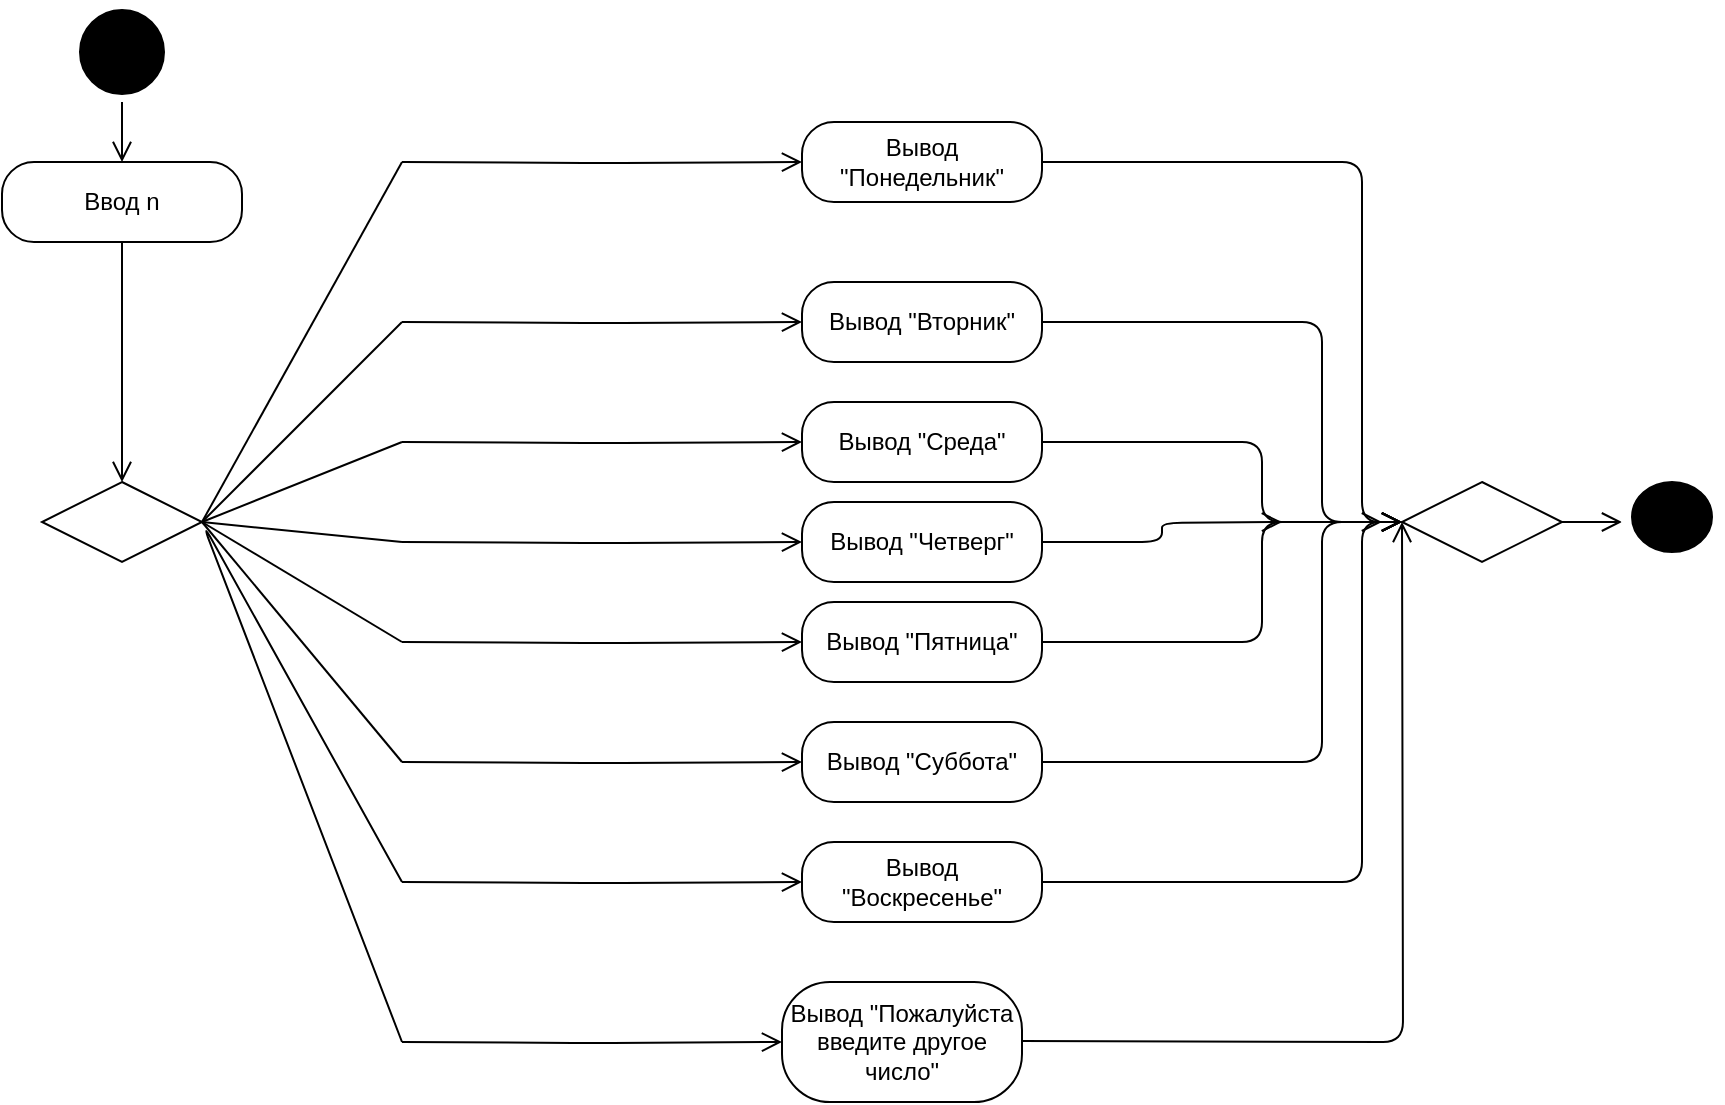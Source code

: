 <mxfile version="14.1.8" type="github">
  <diagram name="Page-1" id="0783ab3e-0a74-02c8-0abd-f7b4e66b4bec">
    <mxGraphModel dx="1038" dy="575" grid="1" gridSize="10" guides="1" tooltips="1" connect="1" arrows="1" fold="1" page="1" pageScale="1" pageWidth="850" pageHeight="1100" background="#ffffff" math="0" shadow="0">
      <root>
        <mxCell id="0" />
        <mxCell id="1" parent="0" />
        <mxCell id="wZuR5OgI6JG0wlKZmm4E-5" value="" style="ellipse;html=1;shape=startState;fillColor=#000000;" vertex="1" parent="1">
          <mxGeometry x="75" y="40" width="50" height="50" as="geometry" />
        </mxCell>
        <mxCell id="wZuR5OgI6JG0wlKZmm4E-6" value="" style="edgeStyle=orthogonalEdgeStyle;html=1;verticalAlign=bottom;endArrow=open;endSize=8;" edge="1" source="wZuR5OgI6JG0wlKZmm4E-5" parent="1">
          <mxGeometry relative="1" as="geometry">
            <mxPoint x="100" y="120" as="targetPoint" />
          </mxGeometry>
        </mxCell>
        <mxCell id="wZuR5OgI6JG0wlKZmm4E-7" value="Ввод n" style="rounded=1;whiteSpace=wrap;html=1;arcSize=40;" vertex="1" parent="1">
          <mxGeometry x="40" y="120" width="120" height="40" as="geometry" />
        </mxCell>
        <mxCell id="wZuR5OgI6JG0wlKZmm4E-8" value="" style="edgeStyle=orthogonalEdgeStyle;html=1;verticalAlign=bottom;endArrow=open;endSize=8;" edge="1" source="wZuR5OgI6JG0wlKZmm4E-7" parent="1" target="wZuR5OgI6JG0wlKZmm4E-15">
          <mxGeometry relative="1" as="geometry">
            <mxPoint x="100" y="300" as="targetPoint" />
          </mxGeometry>
        </mxCell>
        <mxCell id="wZuR5OgI6JG0wlKZmm4E-15" value="" style="rhombus;whiteSpace=wrap;html=1;fillColor=#FFFFFF;" vertex="1" parent="1">
          <mxGeometry x="60" y="280" width="80" height="40" as="geometry" />
        </mxCell>
        <mxCell id="wZuR5OgI6JG0wlKZmm4E-16" value="" style="endArrow=none;html=1;strokeColor=#000000;" edge="1" parent="1">
          <mxGeometry width="50" height="50" relative="1" as="geometry">
            <mxPoint x="140" y="300" as="sourcePoint" />
            <mxPoint x="240" y="120" as="targetPoint" />
          </mxGeometry>
        </mxCell>
        <mxCell id="wZuR5OgI6JG0wlKZmm4E-17" value="" style="endArrow=none;html=1;strokeColor=#000000;" edge="1" parent="1">
          <mxGeometry width="50" height="50" relative="1" as="geometry">
            <mxPoint x="140" y="300" as="sourcePoint" />
            <mxPoint x="240" y="200" as="targetPoint" />
          </mxGeometry>
        </mxCell>
        <mxCell id="wZuR5OgI6JG0wlKZmm4E-18" value="" style="endArrow=none;html=1;strokeColor=#000000;" edge="1" parent="1">
          <mxGeometry width="50" height="50" relative="1" as="geometry">
            <mxPoint x="140" y="300" as="sourcePoint" />
            <mxPoint x="240" y="260" as="targetPoint" />
          </mxGeometry>
        </mxCell>
        <mxCell id="wZuR5OgI6JG0wlKZmm4E-19" value="" style="endArrow=none;html=1;strokeColor=#000000;" edge="1" parent="1">
          <mxGeometry width="50" height="50" relative="1" as="geometry">
            <mxPoint x="140" y="300" as="sourcePoint" />
            <mxPoint x="240" y="310" as="targetPoint" />
          </mxGeometry>
        </mxCell>
        <mxCell id="wZuR5OgI6JG0wlKZmm4E-20" value="" style="endArrow=none;html=1;strokeColor=#000000;" edge="1" parent="1">
          <mxGeometry width="50" height="50" relative="1" as="geometry">
            <mxPoint x="140" y="300" as="sourcePoint" />
            <mxPoint x="240" y="360" as="targetPoint" />
          </mxGeometry>
        </mxCell>
        <mxCell id="wZuR5OgI6JG0wlKZmm4E-21" value="" style="endArrow=none;html=1;strokeColor=#000000;entryX=1;entryY=0.5;entryDx=0;entryDy=0;" edge="1" parent="1" target="wZuR5OgI6JG0wlKZmm4E-15">
          <mxGeometry width="50" height="50" relative="1" as="geometry">
            <mxPoint x="240" y="420" as="sourcePoint" />
            <mxPoint x="150" y="290" as="targetPoint" />
          </mxGeometry>
        </mxCell>
        <mxCell id="wZuR5OgI6JG0wlKZmm4E-22" value="" style="endArrow=none;html=1;strokeColor=#000000;" edge="1" parent="1">
          <mxGeometry width="50" height="50" relative="1" as="geometry">
            <mxPoint x="240" y="480" as="sourcePoint" />
            <mxPoint x="240" y="560" as="targetPoint" />
            <Array as="points">
              <mxPoint x="140" y="300" />
            </Array>
          </mxGeometry>
        </mxCell>
        <mxCell id="wZuR5OgI6JG0wlKZmm4E-23" value="Вывод &quot;Понедельник&quot;" style="rounded=1;whiteSpace=wrap;html=1;arcSize=40;" vertex="1" parent="1">
          <mxGeometry x="440" y="100" width="120" height="40" as="geometry" />
        </mxCell>
        <mxCell id="wZuR5OgI6JG0wlKZmm4E-24" value="Вывод &quot;Вторник&quot; " style="rounded=1;whiteSpace=wrap;html=1;arcSize=40;" vertex="1" parent="1">
          <mxGeometry x="440" y="180" width="120" height="40" as="geometry" />
        </mxCell>
        <mxCell id="wZuR5OgI6JG0wlKZmm4E-25" value="Вывод &quot;Среда&quot;" style="rounded=1;whiteSpace=wrap;html=1;arcSize=40;" vertex="1" parent="1">
          <mxGeometry x="440" y="240" width="120" height="40" as="geometry" />
        </mxCell>
        <mxCell id="wZuR5OgI6JG0wlKZmm4E-26" value="Вывод &quot;Четверг&quot;" style="rounded=1;whiteSpace=wrap;html=1;arcSize=40;" vertex="1" parent="1">
          <mxGeometry x="440" y="290" width="120" height="40" as="geometry" />
        </mxCell>
        <mxCell id="wZuR5OgI6JG0wlKZmm4E-27" value="Вывод &quot;Пятница&quot;" style="rounded=1;whiteSpace=wrap;html=1;arcSize=40;" vertex="1" parent="1">
          <mxGeometry x="440" y="340" width="120" height="40" as="geometry" />
        </mxCell>
        <mxCell id="wZuR5OgI6JG0wlKZmm4E-28" value="Вывод &quot;Суббота&quot;" style="rounded=1;whiteSpace=wrap;html=1;arcSize=40;" vertex="1" parent="1">
          <mxGeometry x="440" y="400" width="120" height="40" as="geometry" />
        </mxCell>
        <mxCell id="wZuR5OgI6JG0wlKZmm4E-29" value="Вывод &quot;Воскресенье&quot;" style="rounded=1;whiteSpace=wrap;html=1;arcSize=40;" vertex="1" parent="1">
          <mxGeometry x="440" y="460" width="120" height="40" as="geometry" />
        </mxCell>
        <mxCell id="wZuR5OgI6JG0wlKZmm4E-30" value="Вывод &quot;Пожалуйста введите другое число&quot;" style="rounded=1;whiteSpace=wrap;html=1;arcSize=40;" vertex="1" parent="1">
          <mxGeometry x="430" y="530" width="120" height="60" as="geometry" />
        </mxCell>
        <mxCell id="wZuR5OgI6JG0wlKZmm4E-32" value="" style="edgeStyle=orthogonalEdgeStyle;html=1;verticalAlign=bottom;endArrow=open;endSize=8;entryX=0;entryY=0.5;entryDx=0;entryDy=0;" edge="1" parent="1" target="wZuR5OgI6JG0wlKZmm4E-23">
          <mxGeometry relative="1" as="geometry">
            <mxPoint x="310" y="330" as="targetPoint" />
            <mxPoint x="240" y="120" as="sourcePoint" />
          </mxGeometry>
        </mxCell>
        <mxCell id="wZuR5OgI6JG0wlKZmm4E-33" value="" style="edgeStyle=orthogonalEdgeStyle;html=1;verticalAlign=bottom;endArrow=open;endSize=8;entryX=0;entryY=0.5;entryDx=0;entryDy=0;" edge="1" parent="1" target="wZuR5OgI6JG0wlKZmm4E-24">
          <mxGeometry relative="1" as="geometry">
            <mxPoint x="350" y="320" as="targetPoint" />
            <mxPoint x="240" y="200" as="sourcePoint" />
          </mxGeometry>
        </mxCell>
        <mxCell id="wZuR5OgI6JG0wlKZmm4E-34" value="" style="edgeStyle=orthogonalEdgeStyle;html=1;verticalAlign=bottom;endArrow=open;endSize=8;entryX=0;entryY=0.5;entryDx=0;entryDy=0;" edge="1" parent="1" target="wZuR5OgI6JG0wlKZmm4E-25">
          <mxGeometry relative="1" as="geometry">
            <mxPoint x="330" y="390" as="targetPoint" />
            <mxPoint x="240" y="260" as="sourcePoint" />
          </mxGeometry>
        </mxCell>
        <mxCell id="wZuR5OgI6JG0wlKZmm4E-36" value="" style="edgeStyle=orthogonalEdgeStyle;html=1;verticalAlign=bottom;endArrow=open;endSize=8;entryX=0;entryY=0.5;entryDx=0;entryDy=0;" edge="1" parent="1" target="wZuR5OgI6JG0wlKZmm4E-27">
          <mxGeometry relative="1" as="geometry">
            <mxPoint x="340" y="490" as="targetPoint" />
            <mxPoint x="240" y="360" as="sourcePoint" />
          </mxGeometry>
        </mxCell>
        <mxCell id="wZuR5OgI6JG0wlKZmm4E-37" value="" style="edgeStyle=orthogonalEdgeStyle;html=1;verticalAlign=bottom;endArrow=open;endSize=8;entryX=0;entryY=0.5;entryDx=0;entryDy=0;" edge="1" parent="1" target="wZuR5OgI6JG0wlKZmm4E-26">
          <mxGeometry relative="1" as="geometry">
            <mxPoint x="290" y="410" as="targetPoint" />
            <mxPoint x="240" y="310" as="sourcePoint" />
          </mxGeometry>
        </mxCell>
        <mxCell id="wZuR5OgI6JG0wlKZmm4E-38" value="" style="edgeStyle=orthogonalEdgeStyle;html=1;verticalAlign=bottom;endArrow=open;endSize=8;entryX=0;entryY=0.5;entryDx=0;entryDy=0;" edge="1" parent="1" target="wZuR5OgI6JG0wlKZmm4E-28">
          <mxGeometry relative="1" as="geometry">
            <mxPoint x="270" y="520" as="targetPoint" />
            <mxPoint x="240" y="420" as="sourcePoint" />
          </mxGeometry>
        </mxCell>
        <mxCell id="wZuR5OgI6JG0wlKZmm4E-39" value="" style="edgeStyle=orthogonalEdgeStyle;html=1;verticalAlign=bottom;endArrow=open;endSize=8;entryX=0;entryY=0.5;entryDx=0;entryDy=0;" edge="1" parent="1" target="wZuR5OgI6JG0wlKZmm4E-29">
          <mxGeometry relative="1" as="geometry">
            <mxPoint x="290" y="590" as="targetPoint" />
            <mxPoint x="240" y="480" as="sourcePoint" />
          </mxGeometry>
        </mxCell>
        <mxCell id="wZuR5OgI6JG0wlKZmm4E-40" value="" style="edgeStyle=orthogonalEdgeStyle;html=1;verticalAlign=bottom;endArrow=open;endSize=8;entryX=0;entryY=0.5;entryDx=0;entryDy=0;" edge="1" parent="1" target="wZuR5OgI6JG0wlKZmm4E-30">
          <mxGeometry relative="1" as="geometry">
            <mxPoint x="360" y="640" as="targetPoint" />
            <mxPoint x="240" y="560" as="sourcePoint" />
          </mxGeometry>
        </mxCell>
        <mxCell id="wZuR5OgI6JG0wlKZmm4E-41" value="" style="rhombus;whiteSpace=wrap;html=1;fillColor=#FFFFFF;" vertex="1" parent="1">
          <mxGeometry x="740" y="280" width="80" height="40" as="geometry" />
        </mxCell>
        <mxCell id="wZuR5OgI6JG0wlKZmm4E-44" value="" style="edgeStyle=orthogonalEdgeStyle;html=1;verticalAlign=bottom;endArrow=open;endSize=8;exitX=1;exitY=0.5;exitDx=0;exitDy=0;" edge="1" parent="1" source="wZuR5OgI6JG0wlKZmm4E-41">
          <mxGeometry relative="1" as="geometry">
            <mxPoint x="850" y="300" as="targetPoint" />
            <mxPoint x="670" y="299.5" as="sourcePoint" />
          </mxGeometry>
        </mxCell>
        <mxCell id="wZuR5OgI6JG0wlKZmm4E-48" value="" style="edgeStyle=orthogonalEdgeStyle;html=1;verticalAlign=bottom;endArrow=open;endSize=8;entryX=0;entryY=0.5;entryDx=0;entryDy=0;exitX=1;exitY=0.5;exitDx=0;exitDy=0;" edge="1" parent="1" source="wZuR5OgI6JG0wlKZmm4E-23" target="wZuR5OgI6JG0wlKZmm4E-41">
          <mxGeometry relative="1" as="geometry">
            <mxPoint x="840" y="130" as="targetPoint" />
            <mxPoint x="640" y="130" as="sourcePoint" />
            <Array as="points">
              <mxPoint x="720" y="120" />
              <mxPoint x="720" y="300" />
            </Array>
          </mxGeometry>
        </mxCell>
        <mxCell id="wZuR5OgI6JG0wlKZmm4E-49" value="" style="edgeStyle=orthogonalEdgeStyle;html=1;verticalAlign=bottom;endArrow=open;endSize=8;exitX=1;exitY=0.5;exitDx=0;exitDy=0;" edge="1" parent="1" source="wZuR5OgI6JG0wlKZmm4E-24">
          <mxGeometry relative="1" as="geometry">
            <mxPoint x="740" y="300" as="targetPoint" />
            <mxPoint x="590" y="200" as="sourcePoint" />
            <Array as="points">
              <mxPoint x="700" y="200" />
              <mxPoint x="700" y="300" />
            </Array>
          </mxGeometry>
        </mxCell>
        <mxCell id="wZuR5OgI6JG0wlKZmm4E-50" value="" style="edgeStyle=orthogonalEdgeStyle;html=1;verticalAlign=bottom;endArrow=open;endSize=8;exitX=1;exitY=0.5;exitDx=0;exitDy=0;" edge="1" parent="1" source="wZuR5OgI6JG0wlKZmm4E-25">
          <mxGeometry relative="1" as="geometry">
            <mxPoint x="730" y="300" as="targetPoint" />
            <mxPoint x="650" y="330" as="sourcePoint" />
            <Array as="points">
              <mxPoint x="670" y="260" />
              <mxPoint x="670" y="300" />
            </Array>
          </mxGeometry>
        </mxCell>
        <mxCell id="wZuR5OgI6JG0wlKZmm4E-51" value="" style="edgeStyle=orthogonalEdgeStyle;html=1;verticalAlign=bottom;endArrow=open;endSize=8;exitX=1;exitY=0.5;exitDx=0;exitDy=0;" edge="1" parent="1" source="wZuR5OgI6JG0wlKZmm4E-26">
          <mxGeometry relative="1" as="geometry">
            <mxPoint x="680" y="300" as="targetPoint" />
            <mxPoint x="620" y="340" as="sourcePoint" />
          </mxGeometry>
        </mxCell>
        <mxCell id="wZuR5OgI6JG0wlKZmm4E-52" value="" style="edgeStyle=orthogonalEdgeStyle;html=1;verticalAlign=bottom;endArrow=open;endSize=8;entryX=0;entryY=0.5;entryDx=0;entryDy=0;exitX=1;exitY=0.5;exitDx=0;exitDy=0;" edge="1" parent="1" source="wZuR5OgI6JG0wlKZmm4E-27" target="wZuR5OgI6JG0wlKZmm4E-41">
          <mxGeometry relative="1" as="geometry">
            <mxPoint x="940" y="340" as="targetPoint" />
            <mxPoint x="740" y="340" as="sourcePoint" />
            <Array as="points">
              <mxPoint x="670" y="360" />
              <mxPoint x="670" y="300" />
            </Array>
          </mxGeometry>
        </mxCell>
        <mxCell id="wZuR5OgI6JG0wlKZmm4E-53" value="" style="edgeStyle=orthogonalEdgeStyle;html=1;verticalAlign=bottom;endArrow=open;endSize=8;exitX=1;exitY=0.5;exitDx=0;exitDy=0;" edge="1" parent="1" source="wZuR5OgI6JG0wlKZmm4E-28">
          <mxGeometry relative="1" as="geometry">
            <mxPoint x="740" y="300" as="targetPoint" />
            <mxPoint x="640" y="440" as="sourcePoint" />
            <Array as="points">
              <mxPoint x="700" y="420" />
              <mxPoint x="700" y="300" />
            </Array>
          </mxGeometry>
        </mxCell>
        <mxCell id="wZuR5OgI6JG0wlKZmm4E-54" value="" style="edgeStyle=orthogonalEdgeStyle;html=1;verticalAlign=bottom;endArrow=open;endSize=8;exitX=1;exitY=0.5;exitDx=0;exitDy=0;" edge="1" parent="1" source="wZuR5OgI6JG0wlKZmm4E-29">
          <mxGeometry relative="1" as="geometry">
            <mxPoint x="740" y="300" as="targetPoint" />
            <mxPoint x="690" y="470" as="sourcePoint" />
            <Array as="points">
              <mxPoint x="720" y="480" />
              <mxPoint x="720" y="300" />
            </Array>
          </mxGeometry>
        </mxCell>
        <mxCell id="wZuR5OgI6JG0wlKZmm4E-55" value="" style="edgeStyle=orthogonalEdgeStyle;html=1;verticalAlign=bottom;endArrow=open;endSize=8;" edge="1" parent="1">
          <mxGeometry relative="1" as="geometry">
            <mxPoint x="740" y="300" as="targetPoint" />
            <mxPoint x="550" y="559.5" as="sourcePoint" />
          </mxGeometry>
        </mxCell>
        <mxCell id="wZuR5OgI6JG0wlKZmm4E-56" value="" style="ellipse;html=1;shape=endState;fillColor=#000000;strokeColor=#FFFFFF;" vertex="1" parent="1">
          <mxGeometry x="850" y="275" width="50" height="45" as="geometry" />
        </mxCell>
      </root>
    </mxGraphModel>
  </diagram>
</mxfile>
